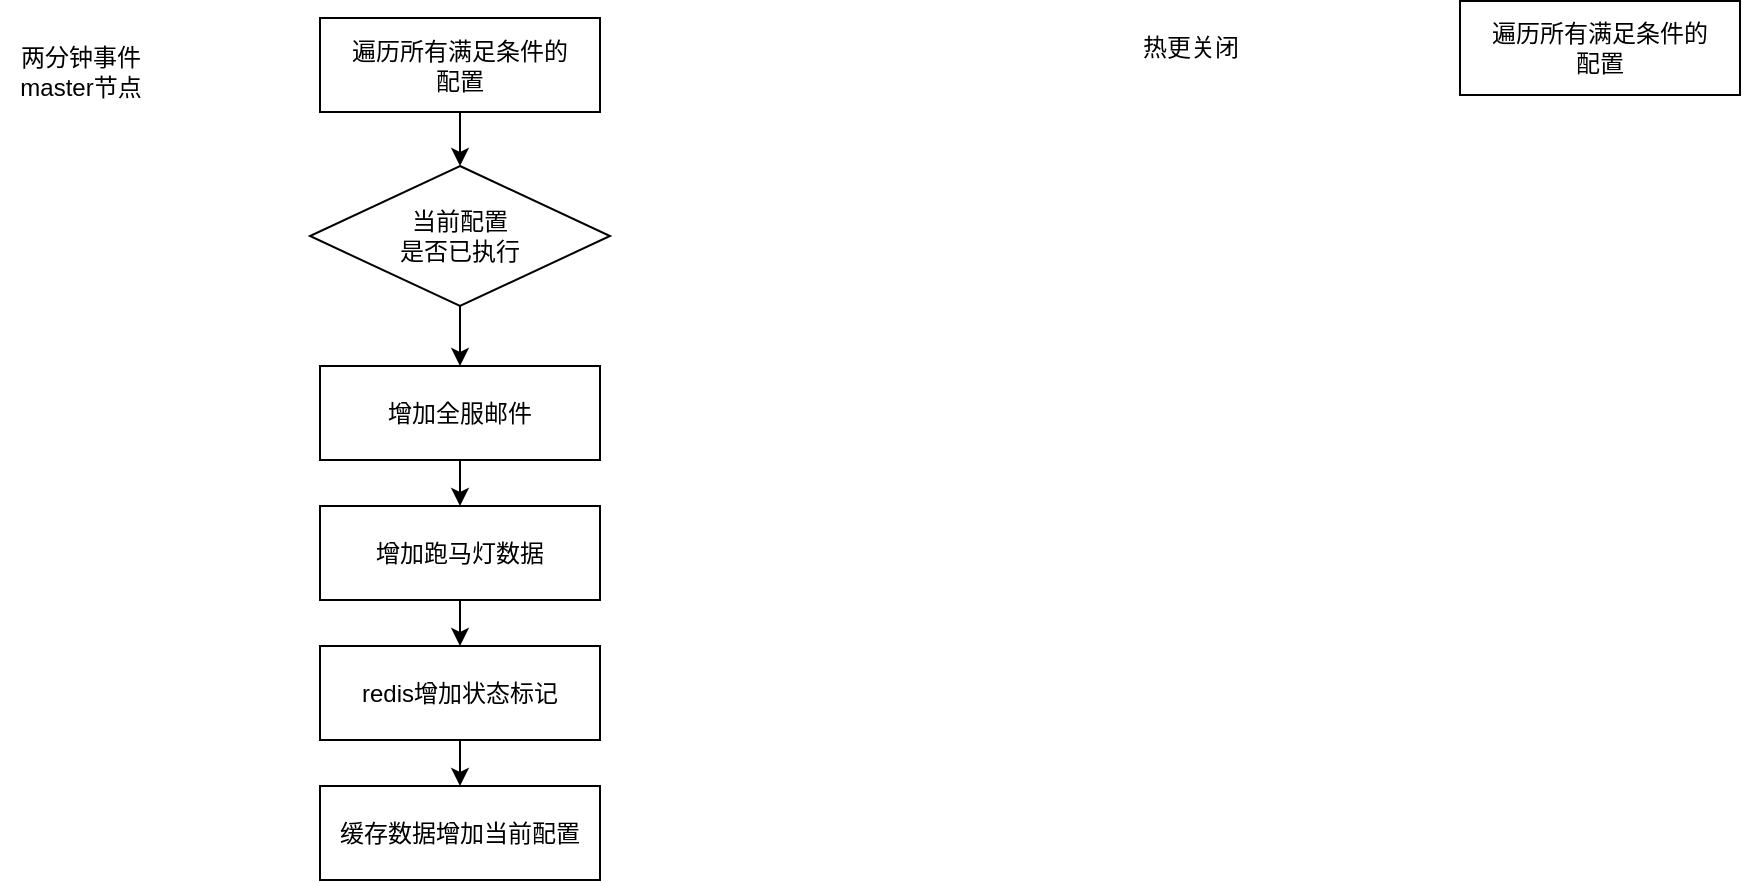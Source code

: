 <mxfile version="24.4.0" type="github">
  <diagram name="第 1 页" id="p2xRfE34d_B58pbquu8u">
    <mxGraphModel dx="1434" dy="746" grid="1" gridSize="10" guides="1" tooltips="1" connect="1" arrows="1" fold="1" page="1" pageScale="1" pageWidth="4681" pageHeight="3300" math="0" shadow="0">
      <root>
        <mxCell id="0" />
        <mxCell id="1" parent="0" />
        <mxCell id="VAiFrC2_1_v4-zrGfElV-12" style="edgeStyle=orthogonalEdgeStyle;rounded=0;orthogonalLoop=1;jettySize=auto;html=1;exitX=0.5;exitY=1;exitDx=0;exitDy=0;entryX=0.5;entryY=0;entryDx=0;entryDy=0;" edge="1" parent="1" source="VAiFrC2_1_v4-zrGfElV-1" target="VAiFrC2_1_v4-zrGfElV-5">
          <mxGeometry relative="1" as="geometry" />
        </mxCell>
        <mxCell id="VAiFrC2_1_v4-zrGfElV-1" value="遍历所有满足条件的&lt;div&gt;配置&lt;/div&gt;" style="rounded=0;whiteSpace=wrap;html=1;" vertex="1" parent="1">
          <mxGeometry x="310" y="66" width="140" height="47" as="geometry" />
        </mxCell>
        <mxCell id="VAiFrC2_1_v4-zrGfElV-2" value="两分钟事件&lt;div&gt;master节点&lt;/div&gt;" style="text;html=1;align=center;verticalAlign=middle;resizable=0;points=[];autosize=1;strokeColor=none;fillColor=none;" vertex="1" parent="1">
          <mxGeometry x="150" y="73" width="80" height="40" as="geometry" />
        </mxCell>
        <mxCell id="VAiFrC2_1_v4-zrGfElV-13" style="edgeStyle=orthogonalEdgeStyle;rounded=0;orthogonalLoop=1;jettySize=auto;html=1;exitX=0.5;exitY=1;exitDx=0;exitDy=0;" edge="1" parent="1" source="VAiFrC2_1_v4-zrGfElV-5" target="VAiFrC2_1_v4-zrGfElV-6">
          <mxGeometry relative="1" as="geometry" />
        </mxCell>
        <mxCell id="VAiFrC2_1_v4-zrGfElV-5" value="当前配置&lt;div&gt;是否已执行&lt;/div&gt;" style="rhombus;whiteSpace=wrap;html=1;" vertex="1" parent="1">
          <mxGeometry x="305" y="140" width="150" height="70" as="geometry" />
        </mxCell>
        <mxCell id="VAiFrC2_1_v4-zrGfElV-14" style="edgeStyle=orthogonalEdgeStyle;rounded=0;orthogonalLoop=1;jettySize=auto;html=1;exitX=0.5;exitY=1;exitDx=0;exitDy=0;" edge="1" parent="1" source="VAiFrC2_1_v4-zrGfElV-6" target="VAiFrC2_1_v4-zrGfElV-7">
          <mxGeometry relative="1" as="geometry" />
        </mxCell>
        <mxCell id="VAiFrC2_1_v4-zrGfElV-6" value="增加全服邮件" style="rounded=0;whiteSpace=wrap;html=1;" vertex="1" parent="1">
          <mxGeometry x="310" y="240" width="140" height="47" as="geometry" />
        </mxCell>
        <mxCell id="VAiFrC2_1_v4-zrGfElV-15" style="edgeStyle=orthogonalEdgeStyle;rounded=0;orthogonalLoop=1;jettySize=auto;html=1;" edge="1" parent="1" source="VAiFrC2_1_v4-zrGfElV-7" target="VAiFrC2_1_v4-zrGfElV-8">
          <mxGeometry relative="1" as="geometry" />
        </mxCell>
        <mxCell id="VAiFrC2_1_v4-zrGfElV-7" value="增加跑马灯数据" style="rounded=0;whiteSpace=wrap;html=1;" vertex="1" parent="1">
          <mxGeometry x="310" y="310" width="140" height="47" as="geometry" />
        </mxCell>
        <mxCell id="VAiFrC2_1_v4-zrGfElV-16" style="edgeStyle=orthogonalEdgeStyle;rounded=0;orthogonalLoop=1;jettySize=auto;html=1;exitX=0.5;exitY=1;exitDx=0;exitDy=0;" edge="1" parent="1" source="VAiFrC2_1_v4-zrGfElV-8" target="VAiFrC2_1_v4-zrGfElV-9">
          <mxGeometry relative="1" as="geometry" />
        </mxCell>
        <mxCell id="VAiFrC2_1_v4-zrGfElV-8" value="redis增加状态标记" style="rounded=0;whiteSpace=wrap;html=1;" vertex="1" parent="1">
          <mxGeometry x="310" y="380" width="140" height="47" as="geometry" />
        </mxCell>
        <mxCell id="VAiFrC2_1_v4-zrGfElV-9" value="缓存数据增加当前配置" style="rounded=0;whiteSpace=wrap;html=1;" vertex="1" parent="1">
          <mxGeometry x="310" y="450" width="140" height="47" as="geometry" />
        </mxCell>
        <mxCell id="VAiFrC2_1_v4-zrGfElV-10" value="热更关闭" style="text;html=1;align=center;verticalAlign=middle;resizable=0;points=[];autosize=1;strokeColor=none;fillColor=none;" vertex="1" parent="1">
          <mxGeometry x="710" y="66" width="70" height="30" as="geometry" />
        </mxCell>
        <mxCell id="VAiFrC2_1_v4-zrGfElV-11" value="遍历所有满足条件的&lt;div&gt;配置&lt;/div&gt;" style="rounded=0;whiteSpace=wrap;html=1;" vertex="1" parent="1">
          <mxGeometry x="880" y="57.5" width="140" height="47" as="geometry" />
        </mxCell>
      </root>
    </mxGraphModel>
  </diagram>
</mxfile>

